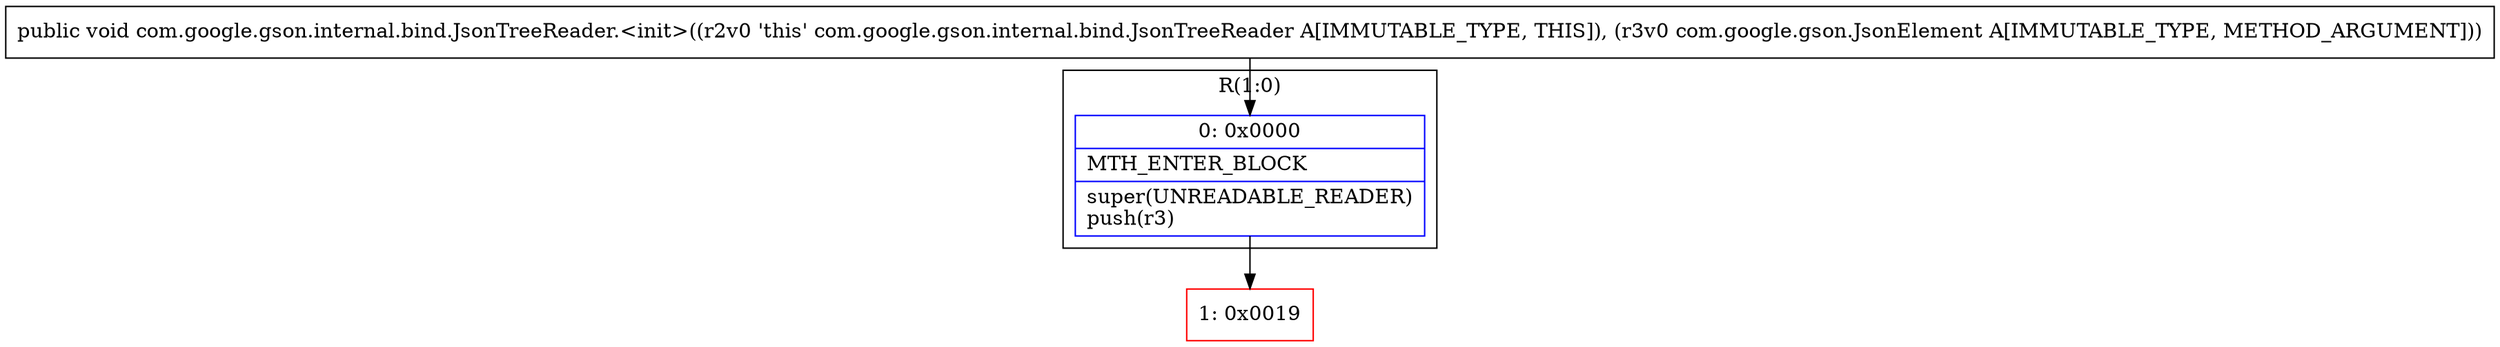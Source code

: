 digraph "CFG forcom.google.gson.internal.bind.JsonTreeReader.\<init\>(Lcom\/google\/gson\/JsonElement;)V" {
subgraph cluster_Region_1120110562 {
label = "R(1:0)";
node [shape=record,color=blue];
Node_0 [shape=record,label="{0\:\ 0x0000|MTH_ENTER_BLOCK\l|super(UNREADABLE_READER)\lpush(r3)\l}"];
}
Node_1 [shape=record,color=red,label="{1\:\ 0x0019}"];
MethodNode[shape=record,label="{public void com.google.gson.internal.bind.JsonTreeReader.\<init\>((r2v0 'this' com.google.gson.internal.bind.JsonTreeReader A[IMMUTABLE_TYPE, THIS]), (r3v0 com.google.gson.JsonElement A[IMMUTABLE_TYPE, METHOD_ARGUMENT])) }"];
MethodNode -> Node_0;
Node_0 -> Node_1;
}

